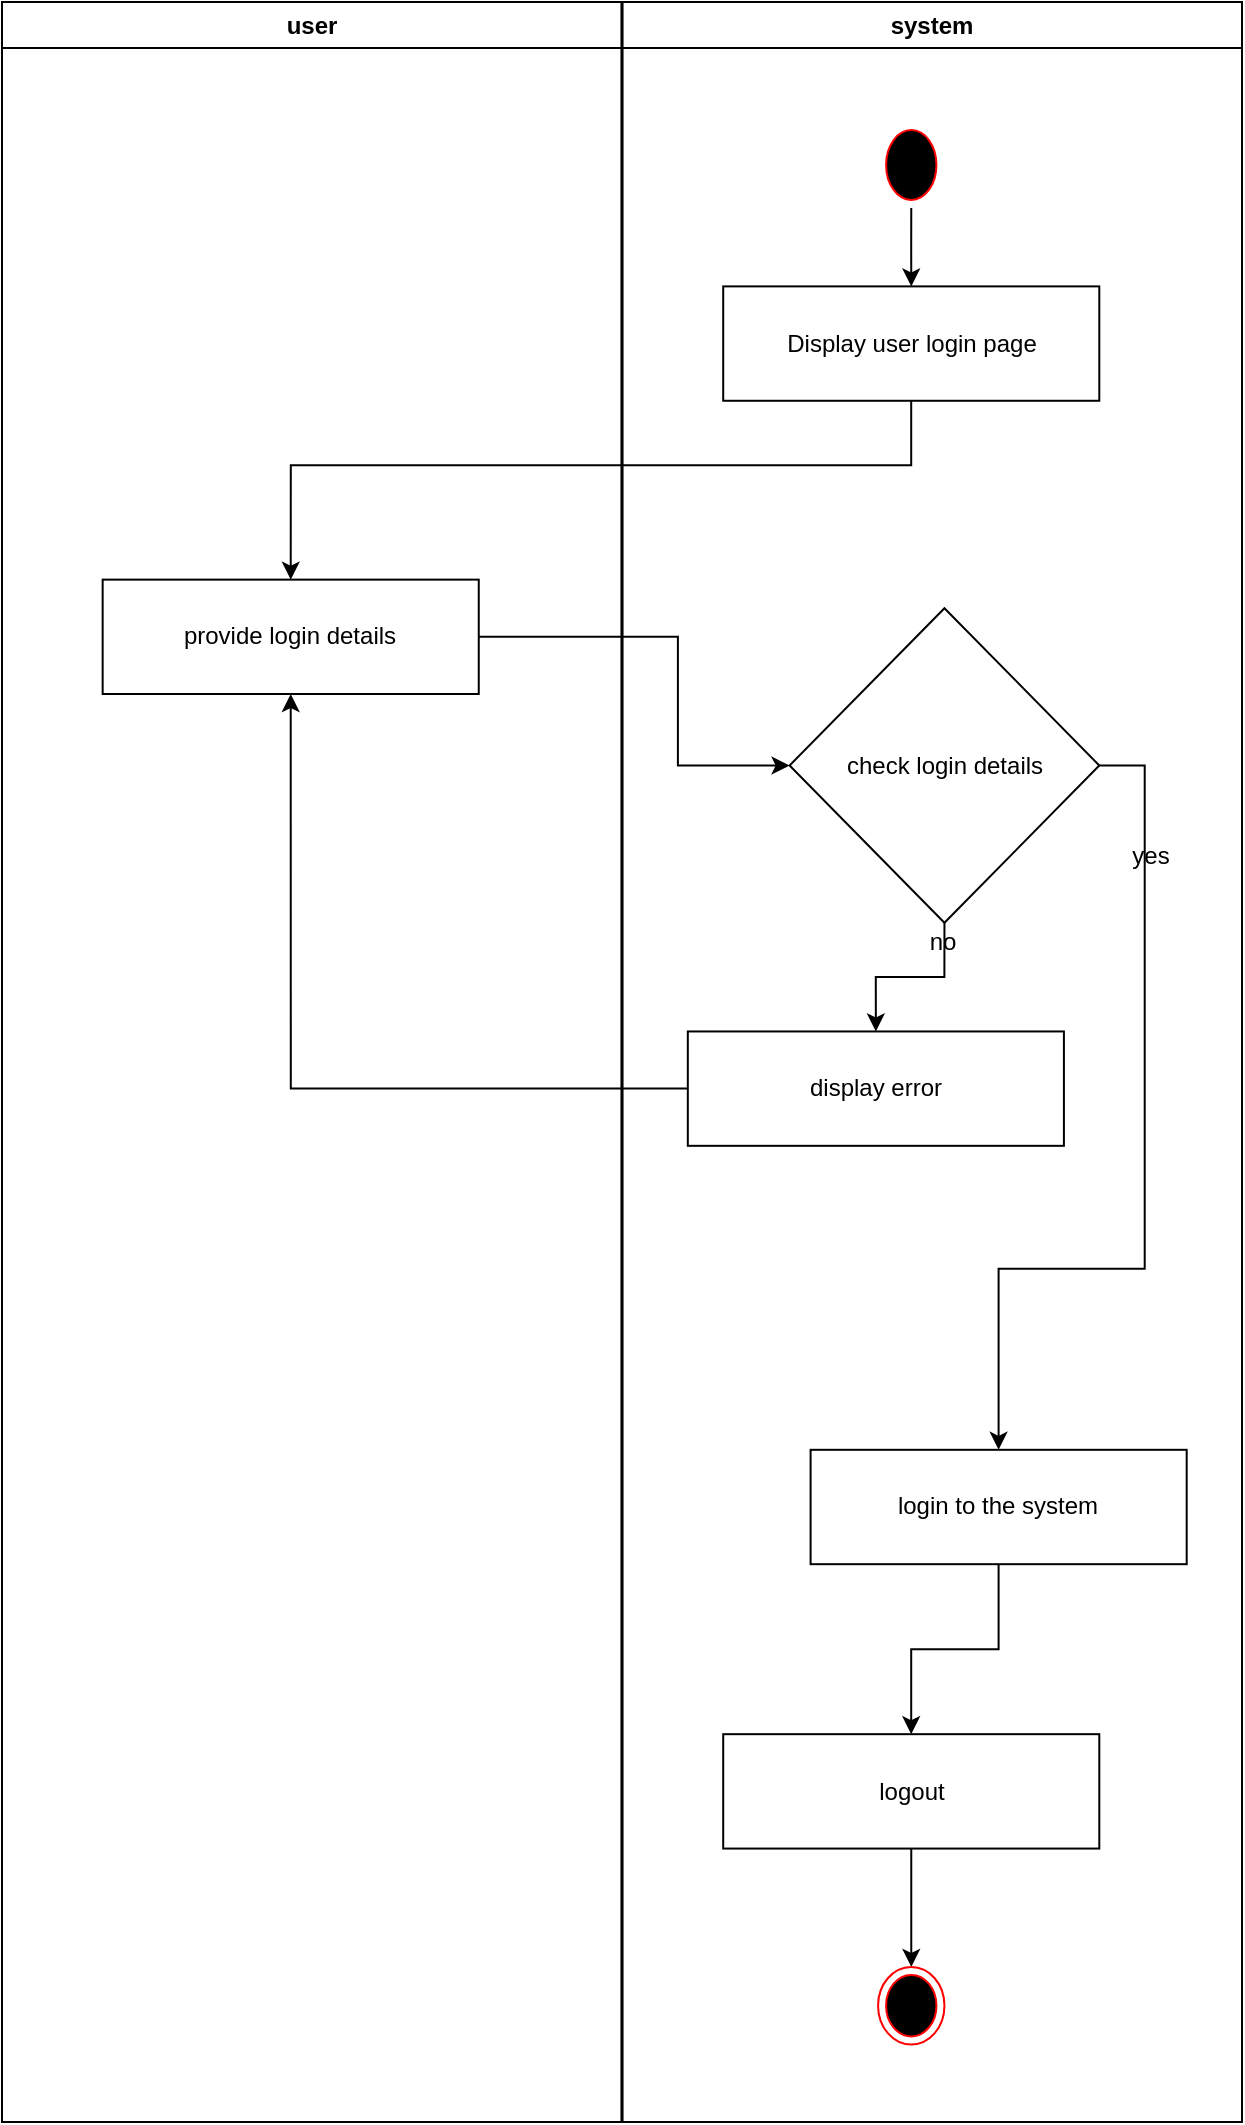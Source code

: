 <mxfile>
    <diagram id="ZqjHEYI9YeY3Vj6qPJmD" name="Page-1">
        <mxGraphModel dx="1838" dy="822" grid="1" gridSize="10" guides="1" tooltips="1" connect="1" arrows="1" fold="1" page="1" pageScale="1" pageWidth="850" pageHeight="1100" math="0" shadow="0">
            <root>
                <mxCell id="0"/>
                <mxCell id="1" parent="0"/>
                <mxCell id="22" value="" style="group" vertex="1" connectable="0" parent="1">
                    <mxGeometry x="160" y="20" width="620" height="1060" as="geometry"/>
                </mxCell>
                <mxCell id="23" value="user" style="swimlane;whiteSpace=wrap" vertex="1" parent="22">
                    <mxGeometry width="309.723" height="1060.0" as="geometry"/>
                </mxCell>
                <mxCell id="24" value="provide login details" style="rounded=0;whiteSpace=wrap;html=1;" vertex="1" parent="23">
                    <mxGeometry x="50.33" y="288.817" width="188.046" height="57.191" as="geometry"/>
                </mxCell>
                <mxCell id="25" value="system" style="swimlane;whiteSpace=wrap" vertex="1" parent="22">
                    <mxGeometry x="310.277" width="309.723" height="1060.0" as="geometry"/>
                </mxCell>
                <mxCell id="26" style="edgeStyle=orthogonalEdgeStyle;rounded=0;orthogonalLoop=1;jettySize=auto;html=1;entryX=0.5;entryY=0;entryDx=0;entryDy=0;" edge="1" parent="25" source="27" target="28">
                    <mxGeometry relative="1" as="geometry"/>
                </mxCell>
                <mxCell id="27" value="" style="ellipse;shape=startState;fillColor=#000000;strokeColor=#ff0000;" vertex="1" parent="25">
                    <mxGeometry x="127.761" y="60.051" width="33.185" height="42.894" as="geometry"/>
                </mxCell>
                <mxCell id="28" value="Display user login page" style="rounded=0;whiteSpace=wrap;html=1;" vertex="1" parent="25">
                    <mxGeometry x="50.33" y="142.194" width="188.046" height="57.191" as="geometry"/>
                </mxCell>
                <mxCell id="29" style="edgeStyle=orthogonalEdgeStyle;rounded=0;orthogonalLoop=1;jettySize=auto;html=1;exitX=1;exitY=0.5;exitDx=0;exitDy=0;" edge="1" parent="25" source="31" target="33">
                    <mxGeometry relative="1" as="geometry">
                        <Array as="points">
                            <mxPoint x="261.053" y="381.341"/>
                            <mxPoint x="261.053" y="633.415"/>
                            <mxPoint x="188.046" y="633.415"/>
                        </Array>
                    </mxGeometry>
                </mxCell>
                <mxCell id="30" style="edgeStyle=orthogonalEdgeStyle;rounded=0;orthogonalLoop=1;jettySize=auto;html=1;exitX=0.5;exitY=1;exitDx=0;exitDy=0;entryX=0.5;entryY=0;entryDx=0;entryDy=0;" edge="1" parent="25" source="31" target="35">
                    <mxGeometry relative="1" as="geometry"/>
                </mxCell>
                <mxCell id="31" value="check login details" style="rhombus;whiteSpace=wrap;html=1;" vertex="1" parent="25">
                    <mxGeometry x="83.515" y="303.115" width="154.862" height="157.276" as="geometry"/>
                </mxCell>
                <mxCell id="32" style="edgeStyle=orthogonalEdgeStyle;rounded=0;orthogonalLoop=1;jettySize=auto;html=1;" edge="1" parent="25" source="33" target="38">
                    <mxGeometry relative="1" as="geometry"/>
                </mxCell>
                <mxCell id="33" value="login to the system" style="rounded=0;whiteSpace=wrap;html=1;" vertex="1" parent="25">
                    <mxGeometry x="94.023" y="723.904" width="188.046" height="57.191" as="geometry"/>
                </mxCell>
                <mxCell id="34" value="yes" style="text;html=1;align=center;verticalAlign=middle;resizable=0;points=[];autosize=1;" vertex="1" parent="25">
                    <mxGeometry x="248.885" y="417.497" width="30" height="20" as="geometry"/>
                </mxCell>
                <mxCell id="35" value="display error" style="rounded=0;whiteSpace=wrap;html=1;" vertex="1" parent="25">
                    <mxGeometry x="32.632" y="514.723" width="188.046" height="57.191" as="geometry"/>
                </mxCell>
                <mxCell id="36" value="no" style="text;html=1;align=center;verticalAlign=middle;resizable=0;points=[];autosize=1;" vertex="1" parent="25">
                    <mxGeometry x="144.353" y="460.391" width="30" height="20" as="geometry"/>
                </mxCell>
                <mxCell id="37" style="edgeStyle=orthogonalEdgeStyle;rounded=0;orthogonalLoop=1;jettySize=auto;html=1;entryX=0.5;entryY=0;entryDx=0;entryDy=0;" edge="1" parent="25" source="38" target="39">
                    <mxGeometry relative="1" as="geometry"/>
                </mxCell>
                <mxCell id="38" value="logout" style="rounded=0;whiteSpace=wrap;html=1;" vertex="1" parent="25">
                    <mxGeometry x="50.33" y="866.092" width="188.046" height="57.191" as="geometry"/>
                </mxCell>
                <mxCell id="39" value="" style="ellipse;html=1;shape=endState;fillColor=#000000;strokeColor=#ff0000;" vertex="1" parent="25">
                    <mxGeometry x="127.761" y="982.439" width="33.185" height="38.78" as="geometry"/>
                </mxCell>
                <mxCell id="40" style="edgeStyle=orthogonalEdgeStyle;rounded=0;orthogonalLoop=1;jettySize=auto;html=1;entryX=0.5;entryY=0;entryDx=0;entryDy=0;" edge="1" parent="22" source="28" target="24">
                    <mxGeometry relative="1" as="geometry">
                        <Array as="points">
                            <mxPoint x="455.183" y="231.625"/>
                            <mxPoint x="144.353" y="231.625"/>
                        </Array>
                    </mxGeometry>
                </mxCell>
                <mxCell id="41" style="edgeStyle=orthogonalEdgeStyle;rounded=0;orthogonalLoop=1;jettySize=auto;html=1;entryX=0;entryY=0.5;entryDx=0;entryDy=0;" edge="1" parent="22" source="24" target="31">
                    <mxGeometry relative="1" as="geometry">
                        <Array as="points">
                            <mxPoint x="337.93" y="317.412"/>
                            <mxPoint x="337.93" y="381.753"/>
                        </Array>
                    </mxGeometry>
                </mxCell>
                <mxCell id="42" style="edgeStyle=orthogonalEdgeStyle;rounded=0;orthogonalLoop=1;jettySize=auto;html=1;entryX=0.5;entryY=1;entryDx=0;entryDy=0;" edge="1" parent="22" source="35" target="24">
                    <mxGeometry relative="1" as="geometry"/>
                </mxCell>
            </root>
        </mxGraphModel>
    </diagram>
</mxfile>